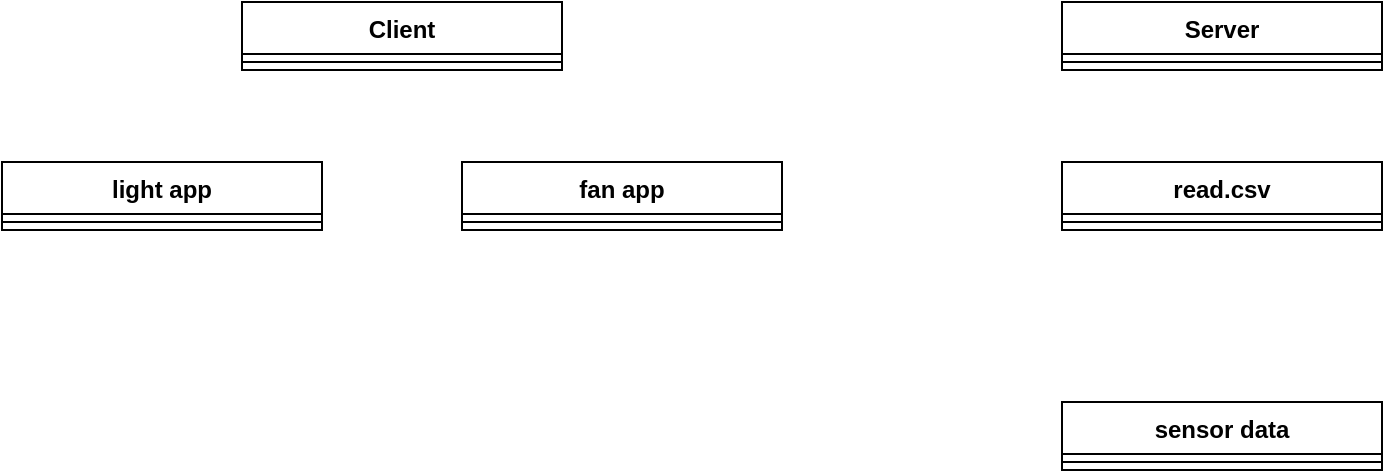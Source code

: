 <mxfile version="14.2.3" type="device"><diagram id="C5RBs43oDa-KdzZeNtuy" name="Page-1"><mxGraphModel dx="1422" dy="762" grid="1" gridSize="10" guides="1" tooltips="1" connect="1" arrows="1" fold="1" page="1" pageScale="1" pageWidth="827" pageHeight="1169" math="0" shadow="0"><root><mxCell id="WIyWlLk6GJQsqaUBKTNV-0"/><mxCell id="WIyWlLk6GJQsqaUBKTNV-1" parent="WIyWlLk6GJQsqaUBKTNV-0"/><object label="Client" id="m4jvjlHDjvms8xihu-X6-2"><mxCell style="swimlane;fontStyle=1;align=center;verticalAlign=top;childLayout=stackLayout;horizontal=1;startSize=26;horizontalStack=0;resizeParent=1;resizeParentMax=0;resizeLast=0;collapsible=1;marginBottom=0;" vertex="1" parent="WIyWlLk6GJQsqaUBKTNV-1"><mxGeometry x="130" y="660" width="160" height="34" as="geometry"/></mxCell></object><mxCell id="m4jvjlHDjvms8xihu-X6-4" value="" style="line;strokeWidth=1;fillColor=none;align=left;verticalAlign=middle;spacingTop=-1;spacingLeft=3;spacingRight=3;rotatable=0;labelPosition=right;points=[];portConstraint=eastwest;" vertex="1" parent="m4jvjlHDjvms8xihu-X6-2"><mxGeometry y="26" width="160" height="8" as="geometry"/></mxCell><mxCell id="m4jvjlHDjvms8xihu-X6-6" value="light app" style="swimlane;fontStyle=1;align=center;verticalAlign=top;childLayout=stackLayout;horizontal=1;startSize=26;horizontalStack=0;resizeParent=1;resizeParentMax=0;resizeLast=0;collapsible=1;marginBottom=0;" vertex="1" parent="WIyWlLk6GJQsqaUBKTNV-1"><mxGeometry x="10" y="740" width="160" height="34" as="geometry"/></mxCell><mxCell id="m4jvjlHDjvms8xihu-X6-8" value="" style="line;strokeWidth=1;fillColor=none;align=left;verticalAlign=middle;spacingTop=-1;spacingLeft=3;spacingRight=3;rotatable=0;labelPosition=right;points=[];portConstraint=eastwest;" vertex="1" parent="m4jvjlHDjvms8xihu-X6-6"><mxGeometry y="26" width="160" height="8" as="geometry"/></mxCell><mxCell id="m4jvjlHDjvms8xihu-X6-10" value="fan app" style="swimlane;fontStyle=1;align=center;verticalAlign=top;childLayout=stackLayout;horizontal=1;startSize=26;horizontalStack=0;resizeParent=1;resizeParentMax=0;resizeLast=0;collapsible=1;marginBottom=0;" vertex="1" parent="WIyWlLk6GJQsqaUBKTNV-1"><mxGeometry x="240" y="740" width="160" height="34" as="geometry"/></mxCell><mxCell id="m4jvjlHDjvms8xihu-X6-12" value="" style="line;strokeWidth=1;fillColor=none;align=left;verticalAlign=middle;spacingTop=-1;spacingLeft=3;spacingRight=3;rotatable=0;labelPosition=right;points=[];portConstraint=eastwest;" vertex="1" parent="m4jvjlHDjvms8xihu-X6-10"><mxGeometry y="26" width="160" height="8" as="geometry"/></mxCell><object label="Server" id="m4jvjlHDjvms8xihu-X6-14"><mxCell style="swimlane;fontStyle=1;align=center;verticalAlign=top;childLayout=stackLayout;horizontal=1;startSize=26;horizontalStack=0;resizeParent=1;resizeParentMax=0;resizeLast=0;collapsible=1;marginBottom=0;" vertex="1" parent="WIyWlLk6GJQsqaUBKTNV-1"><mxGeometry x="540" y="660" width="160" height="34" as="geometry"/></mxCell></object><mxCell id="m4jvjlHDjvms8xihu-X6-15" value="" style="line;strokeWidth=1;fillColor=none;align=left;verticalAlign=middle;spacingTop=-1;spacingLeft=3;spacingRight=3;rotatable=0;labelPosition=right;points=[];portConstraint=eastwest;" vertex="1" parent="m4jvjlHDjvms8xihu-X6-14"><mxGeometry y="26" width="160" height="8" as="geometry"/></mxCell><mxCell id="m4jvjlHDjvms8xihu-X6-16" value="read.csv" style="swimlane;fontStyle=1;align=center;verticalAlign=top;childLayout=stackLayout;horizontal=1;startSize=26;horizontalStack=0;resizeParent=1;resizeParentMax=0;resizeLast=0;collapsible=1;marginBottom=0;" vertex="1" parent="WIyWlLk6GJQsqaUBKTNV-1"><mxGeometry x="540" y="740" width="160" height="34" as="geometry"/></mxCell><mxCell id="m4jvjlHDjvms8xihu-X6-18" value="" style="line;strokeWidth=1;fillColor=none;align=left;verticalAlign=middle;spacingTop=-1;spacingLeft=3;spacingRight=3;rotatable=0;labelPosition=right;points=[];portConstraint=eastwest;" vertex="1" parent="m4jvjlHDjvms8xihu-X6-16"><mxGeometry y="26" width="160" height="8" as="geometry"/></mxCell><mxCell id="m4jvjlHDjvms8xihu-X6-20" value="sensor data" style="swimlane;fontStyle=1;align=center;verticalAlign=top;childLayout=stackLayout;horizontal=1;startSize=26;horizontalStack=0;resizeParent=1;resizeParentMax=0;resizeLast=0;collapsible=1;marginBottom=0;" vertex="1" parent="WIyWlLk6GJQsqaUBKTNV-1"><mxGeometry x="540" y="860" width="160" height="34" as="geometry"/></mxCell><mxCell id="m4jvjlHDjvms8xihu-X6-22" value="" style="line;strokeWidth=1;fillColor=none;align=left;verticalAlign=middle;spacingTop=-1;spacingLeft=3;spacingRight=3;rotatable=0;labelPosition=right;points=[];portConstraint=eastwest;" vertex="1" parent="m4jvjlHDjvms8xihu-X6-20"><mxGeometry y="26" width="160" height="8" as="geometry"/></mxCell></root></mxGraphModel></diagram></mxfile>